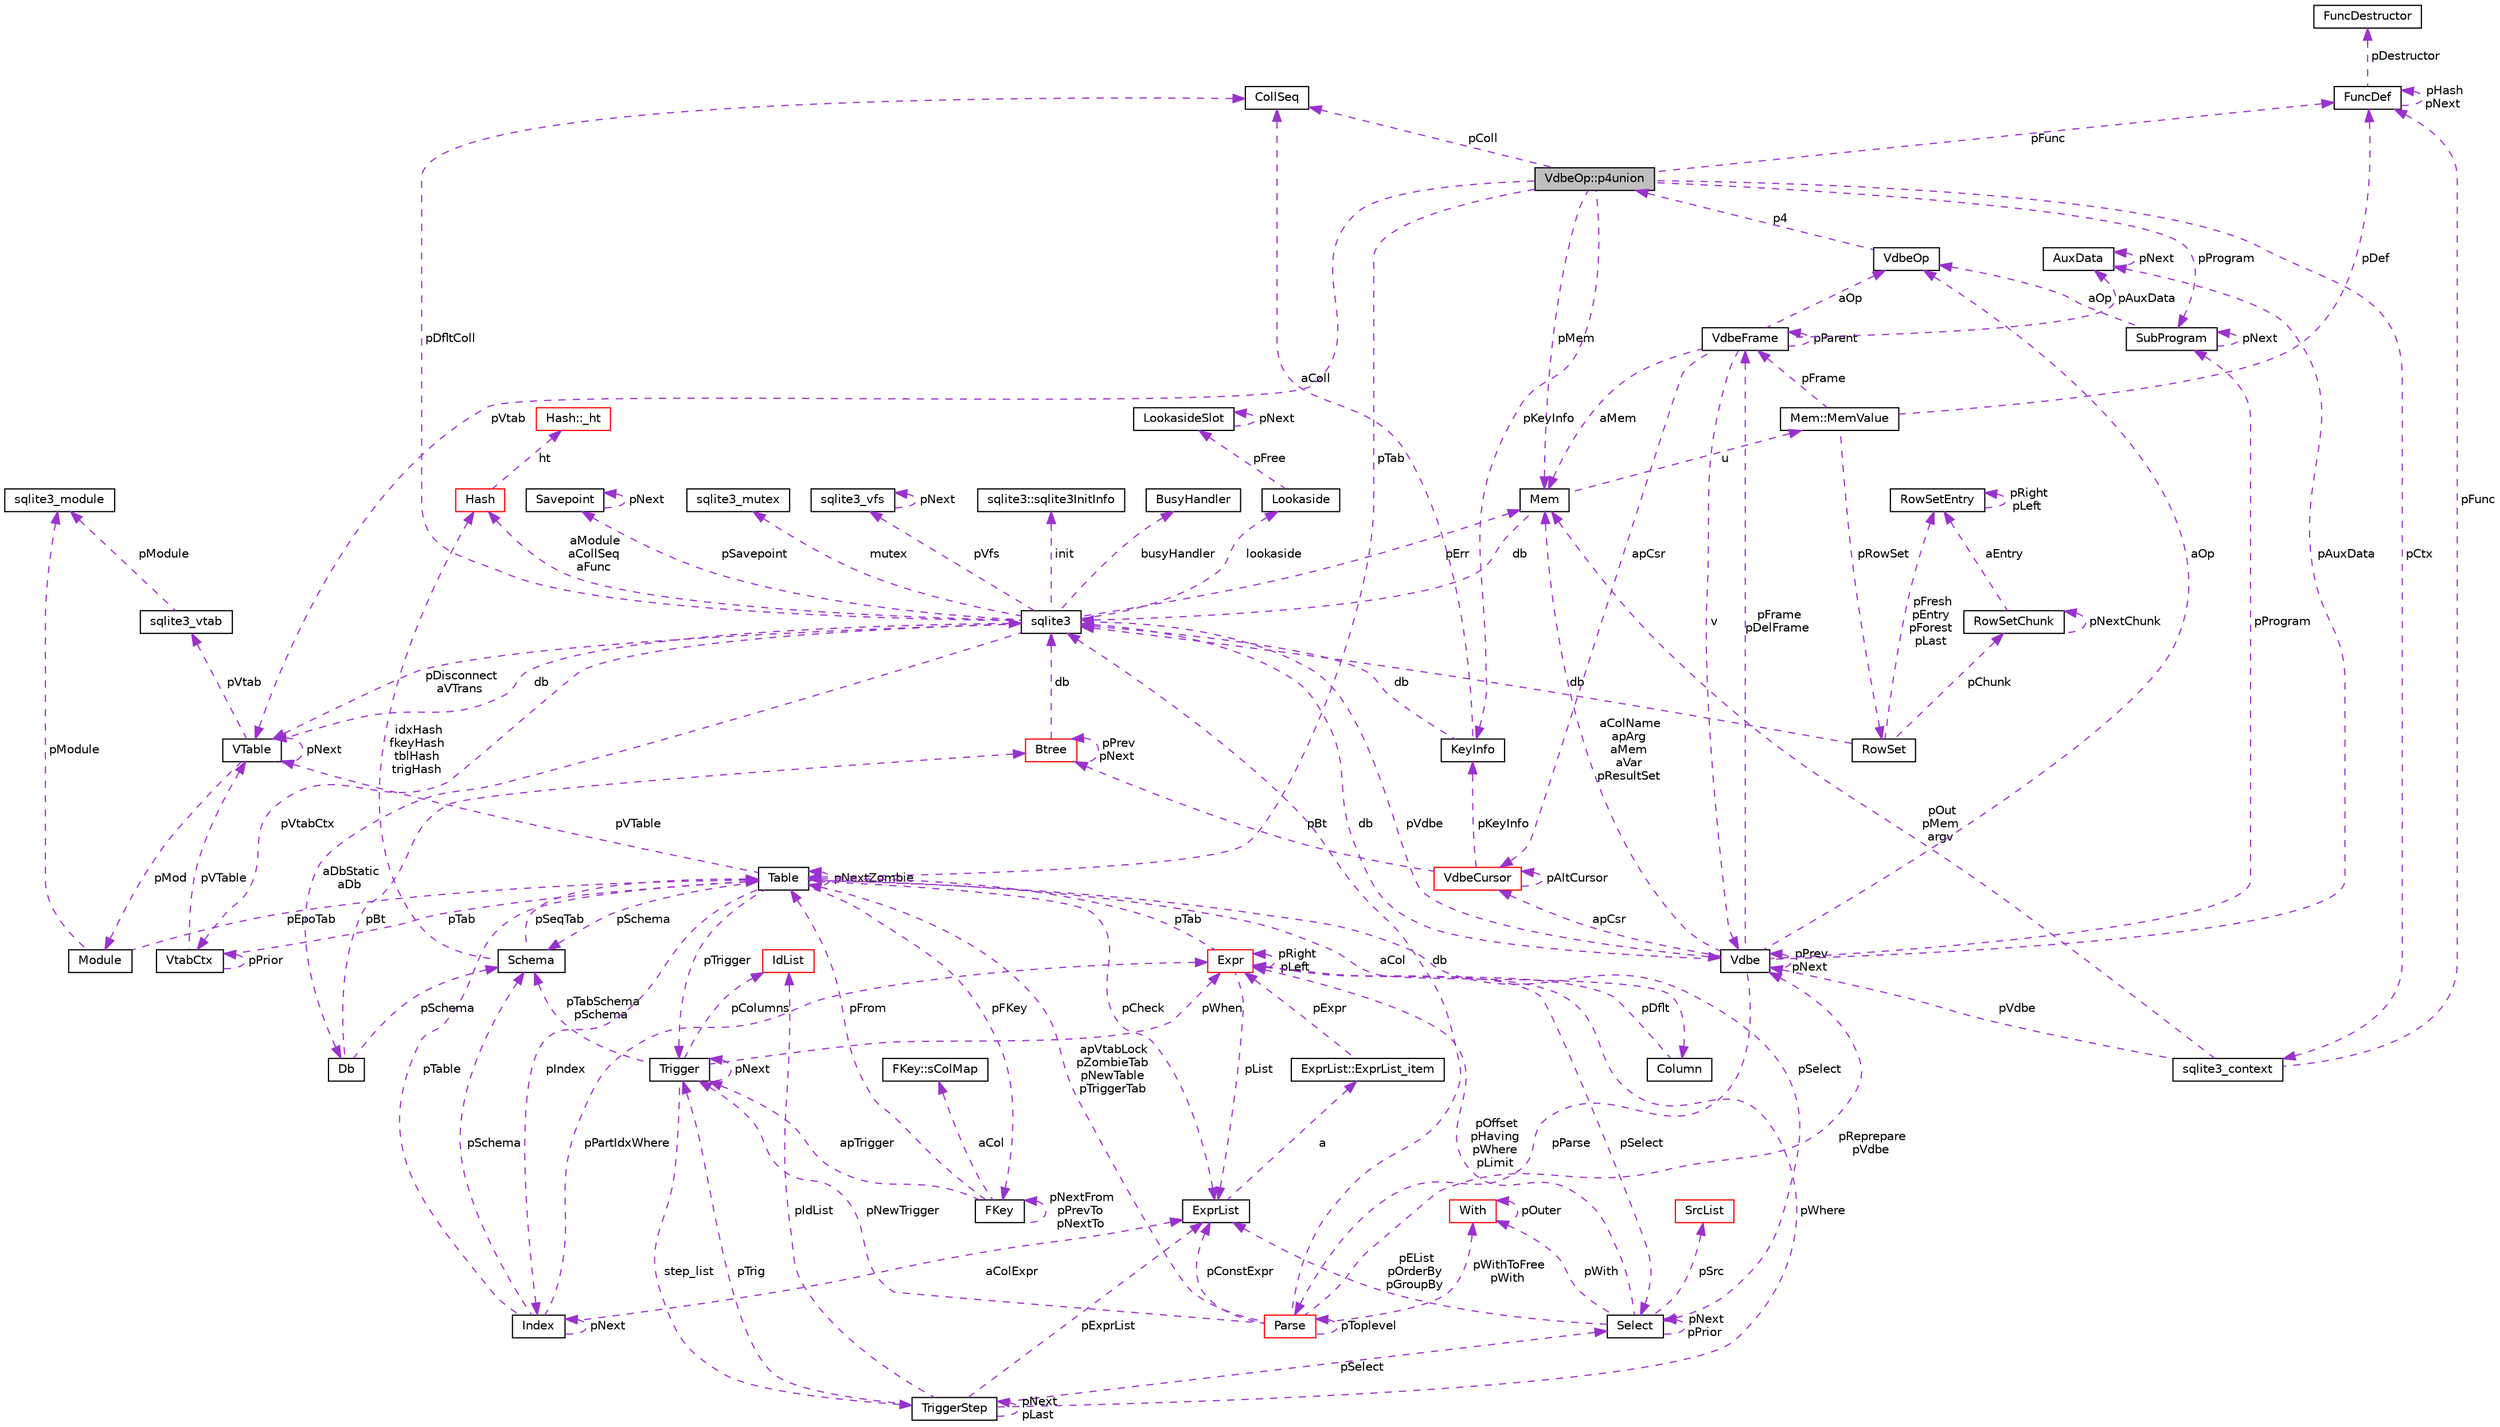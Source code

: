 digraph "VdbeOp::p4union"
{
  edge [fontname="Helvetica",fontsize="10",labelfontname="Helvetica",labelfontsize="10"];
  node [fontname="Helvetica",fontsize="10",shape=record];
  Node1 [label="VdbeOp::p4union",height=0.2,width=0.4,color="black", fillcolor="grey75", style="filled", fontcolor="black"];
  Node2 -> Node1 [dir="back",color="darkorchid3",fontsize="10",style="dashed",label=" pMem" ];
  Node2 [label="Mem",height=0.2,width=0.4,color="black", fillcolor="white", style="filled",URL="$structMem.html"];
  Node3 -> Node2 [dir="back",color="darkorchid3",fontsize="10",style="dashed",label=" u" ];
  Node3 [label="Mem::MemValue",height=0.2,width=0.4,color="black", fillcolor="white", style="filled",URL="$unionMem_1_1MemValue.html"];
  Node4 -> Node3 [dir="back",color="darkorchid3",fontsize="10",style="dashed",label=" pFrame" ];
  Node4 [label="VdbeFrame",height=0.2,width=0.4,color="black", fillcolor="white", style="filled",URL="$structVdbeFrame.html"];
  Node2 -> Node4 [dir="back",color="darkorchid3",fontsize="10",style="dashed",label=" aMem" ];
  Node5 -> Node4 [dir="back",color="darkorchid3",fontsize="10",style="dashed",label=" v" ];
  Node5 [label="Vdbe",height=0.2,width=0.4,color="black", fillcolor="white", style="filled",URL="$structVdbe.html"];
  Node2 -> Node5 [dir="back",color="darkorchid3",fontsize="10",style="dashed",label=" aColName\napArg\naMem\naVar\npResultSet" ];
  Node5 -> Node5 [dir="back",color="darkorchid3",fontsize="10",style="dashed",label=" pPrev\npNext" ];
  Node6 -> Node5 [dir="back",color="darkorchid3",fontsize="10",style="dashed",label=" db" ];
  Node6 [label="sqlite3",height=0.2,width=0.4,color="black", fillcolor="white", style="filled",URL="$structsqlite3.html"];
  Node2 -> Node6 [dir="back",color="darkorchid3",fontsize="10",style="dashed",label=" pErr" ];
  Node5 -> Node6 [dir="back",color="darkorchid3",fontsize="10",style="dashed",label=" pVdbe" ];
  Node7 -> Node6 [dir="back",color="darkorchid3",fontsize="10",style="dashed",label=" pSavepoint" ];
  Node7 [label="Savepoint",height=0.2,width=0.4,color="black", fillcolor="white", style="filled",URL="$structSavepoint.html"];
  Node7 -> Node7 [dir="back",color="darkorchid3",fontsize="10",style="dashed",label=" pNext" ];
  Node8 -> Node6 [dir="back",color="darkorchid3",fontsize="10",style="dashed",label=" lookaside" ];
  Node8 [label="Lookaside",height=0.2,width=0.4,color="black", fillcolor="white", style="filled",URL="$structLookaside.html"];
  Node9 -> Node8 [dir="back",color="darkorchid3",fontsize="10",style="dashed",label=" pFree" ];
  Node9 [label="LookasideSlot",height=0.2,width=0.4,color="black", fillcolor="white", style="filled",URL="$structLookasideSlot.html"];
  Node9 -> Node9 [dir="back",color="darkorchid3",fontsize="10",style="dashed",label=" pNext" ];
  Node10 -> Node6 [dir="back",color="darkorchid3",fontsize="10",style="dashed",label=" mutex" ];
  Node10 [label="sqlite3_mutex",height=0.2,width=0.4,color="black", fillcolor="white", style="filled",URL="$structsqlite3__mutex.html"];
  Node11 -> Node6 [dir="back",color="darkorchid3",fontsize="10",style="dashed",label=" pVfs" ];
  Node11 [label="sqlite3_vfs",height=0.2,width=0.4,color="black", fillcolor="white", style="filled",URL="$structsqlite3__vfs.html"];
  Node11 -> Node11 [dir="back",color="darkorchid3",fontsize="10",style="dashed",label=" pNext" ];
  Node12 -> Node6 [dir="back",color="darkorchid3",fontsize="10",style="dashed",label=" init" ];
  Node12 [label="sqlite3::sqlite3InitInfo",height=0.2,width=0.4,color="black", fillcolor="white", style="filled",URL="$structsqlite3_1_1sqlite3InitInfo.html"];
  Node13 -> Node6 [dir="back",color="darkorchid3",fontsize="10",style="dashed",label=" busyHandler" ];
  Node13 [label="BusyHandler",height=0.2,width=0.4,color="black", fillcolor="white", style="filled",URL="$structBusyHandler.html"];
  Node14 -> Node6 [dir="back",color="darkorchid3",fontsize="10",style="dashed",label=" pVtabCtx" ];
  Node14 [label="VtabCtx",height=0.2,width=0.4,color="black", fillcolor="white", style="filled",URL="$structVtabCtx.html"];
  Node14 -> Node14 [dir="back",color="darkorchid3",fontsize="10",style="dashed",label=" pPrior" ];
  Node15 -> Node14 [dir="back",color="darkorchid3",fontsize="10",style="dashed",label=" pVTable" ];
  Node15 [label="VTable",height=0.2,width=0.4,color="black", fillcolor="white", style="filled",URL="$structVTable.html"];
  Node6 -> Node15 [dir="back",color="darkorchid3",fontsize="10",style="dashed",label=" db" ];
  Node15 -> Node15 [dir="back",color="darkorchid3",fontsize="10",style="dashed",label=" pNext" ];
  Node16 -> Node15 [dir="back",color="darkorchid3",fontsize="10",style="dashed",label=" pMod" ];
  Node16 [label="Module",height=0.2,width=0.4,color="black", fillcolor="white", style="filled",URL="$structModule.html"];
  Node17 -> Node16 [dir="back",color="darkorchid3",fontsize="10",style="dashed",label=" pModule" ];
  Node17 [label="sqlite3_module",height=0.2,width=0.4,color="black", fillcolor="white", style="filled",URL="$structsqlite3__module.html"];
  Node18 -> Node16 [dir="back",color="darkorchid3",fontsize="10",style="dashed",label=" pEpoTab" ];
  Node18 [label="Table",height=0.2,width=0.4,color="black", fillcolor="white", style="filled",URL="$structTable.html"];
  Node19 -> Node18 [dir="back",color="darkorchid3",fontsize="10",style="dashed",label=" pSchema" ];
  Node19 [label="Schema",height=0.2,width=0.4,color="black", fillcolor="white", style="filled",URL="$structSchema.html"];
  Node18 -> Node19 [dir="back",color="darkorchid3",fontsize="10",style="dashed",label=" pSeqTab" ];
  Node20 -> Node19 [dir="back",color="darkorchid3",fontsize="10",style="dashed",label=" idxHash\nfkeyHash\ntblHash\ntrigHash" ];
  Node20 [label="Hash",height=0.2,width=0.4,color="red", fillcolor="white", style="filled",URL="$structHash.html"];
  Node21 -> Node20 [dir="back",color="darkorchid3",fontsize="10",style="dashed",label=" ht" ];
  Node21 [label="Hash::_ht",height=0.2,width=0.4,color="red", fillcolor="white", style="filled",URL="$structHash_1_1__ht.html"];
  Node22 -> Node18 [dir="back",color="darkorchid3",fontsize="10",style="dashed",label=" aCol" ];
  Node22 [label="Column",height=0.2,width=0.4,color="black", fillcolor="white", style="filled",URL="$structColumn.html"];
  Node23 -> Node22 [dir="back",color="darkorchid3",fontsize="10",style="dashed",label=" pDflt" ];
  Node23 [label="Expr",height=0.2,width=0.4,color="red", fillcolor="white", style="filled",URL="$structExpr.html"];
  Node23 -> Node23 [dir="back",color="darkorchid3",fontsize="10",style="dashed",label=" pRight\npLeft" ];
  Node18 -> Node23 [dir="back",color="darkorchid3",fontsize="10",style="dashed",label=" pTab" ];
  Node24 -> Node23 [dir="back",color="darkorchid3",fontsize="10",style="dashed",label=" pSelect" ];
  Node24 [label="Select",height=0.2,width=0.4,color="black", fillcolor="white", style="filled",URL="$structSelect.html"];
  Node23 -> Node24 [dir="back",color="darkorchid3",fontsize="10",style="dashed",label=" pOffset\npHaving\npWhere\npLimit" ];
  Node25 -> Node24 [dir="back",color="darkorchid3",fontsize="10",style="dashed",label=" pWith" ];
  Node25 [label="With",height=0.2,width=0.4,color="red", fillcolor="white", style="filled",URL="$structWith.html"];
  Node25 -> Node25 [dir="back",color="darkorchid3",fontsize="10",style="dashed",label=" pOuter" ];
  Node24 -> Node24 [dir="back",color="darkorchid3",fontsize="10",style="dashed",label=" pNext\npPrior" ];
  Node26 -> Node24 [dir="back",color="darkorchid3",fontsize="10",style="dashed",label=" pSrc" ];
  Node26 [label="SrcList",height=0.2,width=0.4,color="red", fillcolor="white", style="filled",URL="$structSrcList.html"];
  Node27 -> Node24 [dir="back",color="darkorchid3",fontsize="10",style="dashed",label=" pEList\npOrderBy\npGroupBy" ];
  Node27 [label="ExprList",height=0.2,width=0.4,color="black", fillcolor="white", style="filled",URL="$structExprList.html"];
  Node28 -> Node27 [dir="back",color="darkorchid3",fontsize="10",style="dashed",label=" a" ];
  Node28 [label="ExprList::ExprList_item",height=0.2,width=0.4,color="black", fillcolor="white", style="filled",URL="$structExprList_1_1ExprList__item.html"];
  Node23 -> Node28 [dir="back",color="darkorchid3",fontsize="10",style="dashed",label=" pExpr" ];
  Node27 -> Node23 [dir="back",color="darkorchid3",fontsize="10",style="dashed",label=" pList" ];
  Node29 -> Node18 [dir="back",color="darkorchid3",fontsize="10",style="dashed",label=" pFKey" ];
  Node29 [label="FKey",height=0.2,width=0.4,color="black", fillcolor="white", style="filled",URL="$structFKey.html"];
  Node30 -> Node29 [dir="back",color="darkorchid3",fontsize="10",style="dashed",label=" aCol" ];
  Node30 [label="FKey::sColMap",height=0.2,width=0.4,color="black", fillcolor="white", style="filled",URL="$structFKey_1_1sColMap.html"];
  Node29 -> Node29 [dir="back",color="darkorchid3",fontsize="10",style="dashed",label=" pNextFrom\npPrevTo\npNextTo" ];
  Node18 -> Node29 [dir="back",color="darkorchid3",fontsize="10",style="dashed",label=" pFrom" ];
  Node31 -> Node29 [dir="back",color="darkorchid3",fontsize="10",style="dashed",label=" apTrigger" ];
  Node31 [label="Trigger",height=0.2,width=0.4,color="black", fillcolor="white", style="filled",URL="$structTrigger.html"];
  Node32 -> Node31 [dir="back",color="darkorchid3",fontsize="10",style="dashed",label=" step_list" ];
  Node32 [label="TriggerStep",height=0.2,width=0.4,color="black", fillcolor="white", style="filled",URL="$structTriggerStep.html"];
  Node32 -> Node32 [dir="back",color="darkorchid3",fontsize="10",style="dashed",label=" pNext\npLast" ];
  Node23 -> Node32 [dir="back",color="darkorchid3",fontsize="10",style="dashed",label=" pWhere" ];
  Node33 -> Node32 [dir="back",color="darkorchid3",fontsize="10",style="dashed",label=" pIdList" ];
  Node33 [label="IdList",height=0.2,width=0.4,color="red", fillcolor="white", style="filled",URL="$structIdList.html"];
  Node24 -> Node32 [dir="back",color="darkorchid3",fontsize="10",style="dashed",label=" pSelect" ];
  Node31 -> Node32 [dir="back",color="darkorchid3",fontsize="10",style="dashed",label=" pTrig" ];
  Node27 -> Node32 [dir="back",color="darkorchid3",fontsize="10",style="dashed",label=" pExprList" ];
  Node19 -> Node31 [dir="back",color="darkorchid3",fontsize="10",style="dashed",label=" pTabSchema\npSchema" ];
  Node23 -> Node31 [dir="back",color="darkorchid3",fontsize="10",style="dashed",label=" pWhen" ];
  Node33 -> Node31 [dir="back",color="darkorchid3",fontsize="10",style="dashed",label=" pColumns" ];
  Node31 -> Node31 [dir="back",color="darkorchid3",fontsize="10",style="dashed",label=" pNext" ];
  Node15 -> Node18 [dir="back",color="darkorchid3",fontsize="10",style="dashed",label=" pVTable" ];
  Node18 -> Node18 [dir="back",color="darkorchid3",fontsize="10",style="dashed",label=" pNextZombie" ];
  Node31 -> Node18 [dir="back",color="darkorchid3",fontsize="10",style="dashed",label=" pTrigger" ];
  Node24 -> Node18 [dir="back",color="darkorchid3",fontsize="10",style="dashed",label=" pSelect" ];
  Node27 -> Node18 [dir="back",color="darkorchid3",fontsize="10",style="dashed",label=" pCheck" ];
  Node34 -> Node18 [dir="back",color="darkorchid3",fontsize="10",style="dashed",label=" pIndex" ];
  Node34 [label="Index",height=0.2,width=0.4,color="black", fillcolor="white", style="filled",URL="$structIndex.html"];
  Node19 -> Node34 [dir="back",color="darkorchid3",fontsize="10",style="dashed",label=" pSchema" ];
  Node23 -> Node34 [dir="back",color="darkorchid3",fontsize="10",style="dashed",label=" pPartIdxWhere" ];
  Node18 -> Node34 [dir="back",color="darkorchid3",fontsize="10",style="dashed",label=" pTable" ];
  Node27 -> Node34 [dir="back",color="darkorchid3",fontsize="10",style="dashed",label=" aColExpr" ];
  Node34 -> Node34 [dir="back",color="darkorchid3",fontsize="10",style="dashed",label=" pNext" ];
  Node35 -> Node15 [dir="back",color="darkorchid3",fontsize="10",style="dashed",label=" pVtab" ];
  Node35 [label="sqlite3_vtab",height=0.2,width=0.4,color="black", fillcolor="white", style="filled",URL="$structsqlite3__vtab.html"];
  Node17 -> Node35 [dir="back",color="darkorchid3",fontsize="10",style="dashed",label=" pModule" ];
  Node18 -> Node14 [dir="back",color="darkorchid3",fontsize="10",style="dashed",label=" pTab" ];
  Node36 -> Node6 [dir="back",color="darkorchid3",fontsize="10",style="dashed",label=" pDfltColl" ];
  Node36 [label="CollSeq",height=0.2,width=0.4,color="black", fillcolor="white", style="filled",URL="$structCollSeq.html"];
  Node15 -> Node6 [dir="back",color="darkorchid3",fontsize="10",style="dashed",label=" pDisconnect\naVTrans" ];
  Node37 -> Node6 [dir="back",color="darkorchid3",fontsize="10",style="dashed",label=" aDbStatic\naDb" ];
  Node37 [label="Db",height=0.2,width=0.4,color="black", fillcolor="white", style="filled",URL="$structDb.html"];
  Node19 -> Node37 [dir="back",color="darkorchid3",fontsize="10",style="dashed",label=" pSchema" ];
  Node38 -> Node37 [dir="back",color="darkorchid3",fontsize="10",style="dashed",label=" pBt" ];
  Node38 [label="Btree",height=0.2,width=0.4,color="red", fillcolor="white", style="filled",URL="$structBtree.html"];
  Node6 -> Node38 [dir="back",color="darkorchid3",fontsize="10",style="dashed",label=" db" ];
  Node38 -> Node38 [dir="back",color="darkorchid3",fontsize="10",style="dashed",label=" pPrev\npNext" ];
  Node20 -> Node6 [dir="back",color="darkorchid3",fontsize="10",style="dashed",label=" aModule\naCollSeq\naFunc" ];
  Node4 -> Node5 [dir="back",color="darkorchid3",fontsize="10",style="dashed",label=" pFrame\npDelFrame" ];
  Node39 -> Node5 [dir="back",color="darkorchid3",fontsize="10",style="dashed",label=" pAuxData" ];
  Node39 [label="AuxData",height=0.2,width=0.4,color="black", fillcolor="white", style="filled",URL="$structAuxData.html"];
  Node39 -> Node39 [dir="back",color="darkorchid3",fontsize="10",style="dashed",label=" pNext" ];
  Node40 -> Node5 [dir="back",color="darkorchid3",fontsize="10",style="dashed",label=" pProgram" ];
  Node40 [label="SubProgram",height=0.2,width=0.4,color="black", fillcolor="white", style="filled",URL="$structSubProgram.html"];
  Node40 -> Node40 [dir="back",color="darkorchid3",fontsize="10",style="dashed",label=" pNext" ];
  Node41 -> Node40 [dir="back",color="darkorchid3",fontsize="10",style="dashed",label=" aOp" ];
  Node41 [label="VdbeOp",height=0.2,width=0.4,color="black", fillcolor="white", style="filled",URL="$structVdbeOp.html"];
  Node1 -> Node41 [dir="back",color="darkorchid3",fontsize="10",style="dashed",label=" p4" ];
  Node42 -> Node5 [dir="back",color="darkorchid3",fontsize="10",style="dashed",label=" apCsr" ];
  Node42 [label="VdbeCursor",height=0.2,width=0.4,color="red", fillcolor="white", style="filled",URL="$structVdbeCursor.html"];
  Node42 -> Node42 [dir="back",color="darkorchid3",fontsize="10",style="dashed",label=" pAltCursor" ];
  Node43 -> Node42 [dir="back",color="darkorchid3",fontsize="10",style="dashed",label=" pKeyInfo" ];
  Node43 [label="KeyInfo",height=0.2,width=0.4,color="black", fillcolor="white", style="filled",URL="$structKeyInfo.html"];
  Node6 -> Node43 [dir="back",color="darkorchid3",fontsize="10",style="dashed",label=" db" ];
  Node36 -> Node43 [dir="back",color="darkorchid3",fontsize="10",style="dashed",label=" aColl" ];
  Node38 -> Node42 [dir="back",color="darkorchid3",fontsize="10",style="dashed",label=" pBt" ];
  Node44 -> Node5 [dir="back",color="darkorchid3",fontsize="10",style="dashed",label=" pParse" ];
  Node44 [label="Parse",height=0.2,width=0.4,color="red", fillcolor="white", style="filled",URL="$structParse.html"];
  Node5 -> Node44 [dir="back",color="darkorchid3",fontsize="10",style="dashed",label=" pReprepare\npVdbe" ];
  Node6 -> Node44 [dir="back",color="darkorchid3",fontsize="10",style="dashed",label=" db" ];
  Node25 -> Node44 [dir="back",color="darkorchid3",fontsize="10",style="dashed",label=" pWithToFree\npWith" ];
  Node18 -> Node44 [dir="back",color="darkorchid3",fontsize="10",style="dashed",label=" apVtabLock\npZombieTab\npNewTable\npTriggerTab" ];
  Node31 -> Node44 [dir="back",color="darkorchid3",fontsize="10",style="dashed",label=" pNewTrigger" ];
  Node27 -> Node44 [dir="back",color="darkorchid3",fontsize="10",style="dashed",label=" pConstExpr" ];
  Node44 -> Node44 [dir="back",color="darkorchid3",fontsize="10",style="dashed",label=" pToplevel" ];
  Node41 -> Node5 [dir="back",color="darkorchid3",fontsize="10",style="dashed",label=" aOp" ];
  Node4 -> Node4 [dir="back",color="darkorchid3",fontsize="10",style="dashed",label=" pParent" ];
  Node39 -> Node4 [dir="back",color="darkorchid3",fontsize="10",style="dashed",label=" pAuxData" ];
  Node42 -> Node4 [dir="back",color="darkorchid3",fontsize="10",style="dashed",label=" apCsr" ];
  Node41 -> Node4 [dir="back",color="darkorchid3",fontsize="10",style="dashed",label=" aOp" ];
  Node45 -> Node3 [dir="back",color="darkorchid3",fontsize="10",style="dashed",label=" pRowSet" ];
  Node45 [label="RowSet",height=0.2,width=0.4,color="black", fillcolor="white", style="filled",URL="$structRowSet.html"];
  Node6 -> Node45 [dir="back",color="darkorchid3",fontsize="10",style="dashed",label=" db" ];
  Node46 -> Node45 [dir="back",color="darkorchid3",fontsize="10",style="dashed",label=" pChunk" ];
  Node46 [label="RowSetChunk",height=0.2,width=0.4,color="black", fillcolor="white", style="filled",URL="$structRowSetChunk.html"];
  Node46 -> Node46 [dir="back",color="darkorchid3",fontsize="10",style="dashed",label=" pNextChunk" ];
  Node47 -> Node46 [dir="back",color="darkorchid3",fontsize="10",style="dashed",label=" aEntry" ];
  Node47 [label="RowSetEntry",height=0.2,width=0.4,color="black", fillcolor="white", style="filled",URL="$structRowSetEntry.html"];
  Node47 -> Node47 [dir="back",color="darkorchid3",fontsize="10",style="dashed",label=" pRight\npLeft" ];
  Node47 -> Node45 [dir="back",color="darkorchid3",fontsize="10",style="dashed",label=" pFresh\npEntry\npForest\npLast" ];
  Node48 -> Node3 [dir="back",color="darkorchid3",fontsize="10",style="dashed",label=" pDef" ];
  Node48 [label="FuncDef",height=0.2,width=0.4,color="black", fillcolor="white", style="filled",URL="$structFuncDef.html"];
  Node49 -> Node48 [dir="back",color="darkorchid3",fontsize="10",style="dashed",label=" pDestructor" ];
  Node49 [label="FuncDestructor",height=0.2,width=0.4,color="black", fillcolor="white", style="filled",URL="$structFuncDestructor.html"];
  Node48 -> Node48 [dir="back",color="darkorchid3",fontsize="10",style="dashed",label=" pHash\npNext" ];
  Node6 -> Node2 [dir="back",color="darkorchid3",fontsize="10",style="dashed",label=" db" ];
  Node36 -> Node1 [dir="back",color="darkorchid3",fontsize="10",style="dashed",label=" pColl" ];
  Node15 -> Node1 [dir="back",color="darkorchid3",fontsize="10",style="dashed",label=" pVtab" ];
  Node18 -> Node1 [dir="back",color="darkorchid3",fontsize="10",style="dashed",label=" pTab" ];
  Node40 -> Node1 [dir="back",color="darkorchid3",fontsize="10",style="dashed",label=" pProgram" ];
  Node43 -> Node1 [dir="back",color="darkorchid3",fontsize="10",style="dashed",label=" pKeyInfo" ];
  Node50 -> Node1 [dir="back",color="darkorchid3",fontsize="10",style="dashed",label=" pCtx" ];
  Node50 [label="sqlite3_context",height=0.2,width=0.4,color="black", fillcolor="white", style="filled",URL="$structsqlite3__context.html"];
  Node5 -> Node50 [dir="back",color="darkorchid3",fontsize="10",style="dashed",label=" pVdbe" ];
  Node2 -> Node50 [dir="back",color="darkorchid3",fontsize="10",style="dashed",label=" pOut\npMem\nargv" ];
  Node48 -> Node50 [dir="back",color="darkorchid3",fontsize="10",style="dashed",label=" pFunc" ];
  Node48 -> Node1 [dir="back",color="darkorchid3",fontsize="10",style="dashed",label=" pFunc" ];
}
